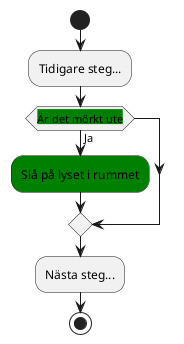 @startuml
start


:Tidigare steg...;
if (<back:green>Är det mörkt ute) then (Ja)
    #green:Slå på lyset i rummet;
endif
:Nästa steg...;


stop
@enduml
